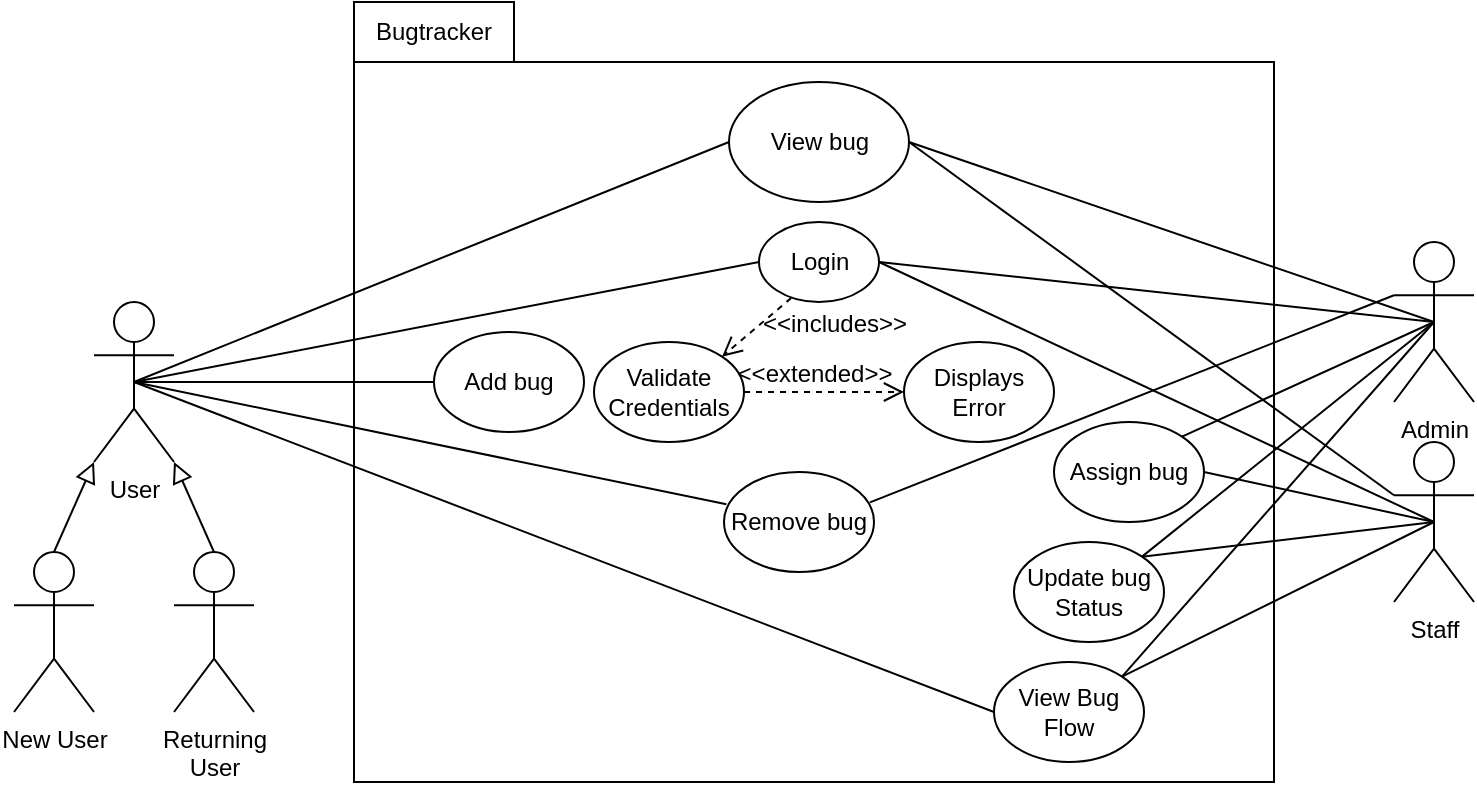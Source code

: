 <mxfile version="14.8.0" type="device"><diagram id="htUOql4fmRfIhIsS9D7E" name="Page-1"><mxGraphModel dx="415" dy="219" grid="1" gridSize="10" guides="1" tooltips="1" connect="1" arrows="1" fold="1" page="1" pageScale="1" pageWidth="850" pageHeight="1100" math="0" shadow="0"><root><mxCell id="0"/><mxCell id="1" parent="0"/><mxCell id="-09R4YyhZi9bOKs-OK6l-1" value="" style="shape=folder;fontStyle=1;tabWidth=80;tabHeight=30;tabPosition=left;html=1;boundedLbl=1;" parent="1" vertex="1"><mxGeometry x="240" y="80" width="460" height="390" as="geometry"/></mxCell><mxCell id="-09R4YyhZi9bOKs-OK6l-2" value="Bugtracker" style="text;html=1;strokeColor=none;fillColor=none;align=center;verticalAlign=middle;whiteSpace=wrap;rounded=0;" parent="1" vertex="1"><mxGeometry x="240" y="80" width="80" height="30" as="geometry"/></mxCell><mxCell id="-09R4YyhZi9bOKs-OK6l-3" value="User" style="shape=umlActor;verticalLabelPosition=bottom;verticalAlign=top;html=1;outlineConnect=0;" parent="1" vertex="1"><mxGeometry x="110" y="230" width="40" height="80" as="geometry"/></mxCell><mxCell id="-09R4YyhZi9bOKs-OK6l-6" value="Admin" style="shape=umlActor;verticalLabelPosition=bottom;verticalAlign=top;html=1;outlineConnect=0;" parent="1" vertex="1"><mxGeometry x="760" y="200" width="40" height="80" as="geometry"/></mxCell><mxCell id="-09R4YyhZi9bOKs-OK6l-9" value="View bug" style="ellipse;whiteSpace=wrap;html=1;" parent="1" vertex="1"><mxGeometry x="427.5" y="120" width="90" height="60" as="geometry"/></mxCell><mxCell id="-09R4YyhZi9bOKs-OK6l-10" value="Add bug" style="ellipse;whiteSpace=wrap;html=1;" parent="1" vertex="1"><mxGeometry x="280" y="245" width="75" height="50" as="geometry"/></mxCell><mxCell id="-09R4YyhZi9bOKs-OK6l-14" value="" style="endArrow=none;html=1;entryX=0;entryY=0.5;entryDx=0;entryDy=0;exitX=0.5;exitY=0.5;exitDx=0;exitDy=0;exitPerimeter=0;" parent="1" source="-09R4YyhZi9bOKs-OK6l-3" target="-09R4YyhZi9bOKs-OK6l-9" edge="1"><mxGeometry width="50" height="50" relative="1" as="geometry"><mxPoint x="95" y="160" as="sourcePoint"/><mxPoint x="390.28" y="100" as="targetPoint"/></mxGeometry></mxCell><mxCell id="-09R4YyhZi9bOKs-OK6l-15" value="" style="endArrow=none;html=1;entryX=0;entryY=0.5;entryDx=0;entryDy=0;exitX=0.5;exitY=0.5;exitDx=0;exitDy=0;exitPerimeter=0;" parent="1" source="-09R4YyhZi9bOKs-OK6l-3" target="-09R4YyhZi9bOKs-OK6l-10" edge="1"><mxGeometry width="50" height="50" relative="1" as="geometry"><mxPoint x="105" y="170" as="sourcePoint"/><mxPoint x="400.28" y="110" as="targetPoint"/></mxGeometry></mxCell><mxCell id="-09R4YyhZi9bOKs-OK6l-16" value="Login" style="ellipse;whiteSpace=wrap;html=1;" parent="1" vertex="1"><mxGeometry x="442.5" y="190" width="60" height="40" as="geometry"/></mxCell><mxCell id="-09R4YyhZi9bOKs-OK6l-19" value="" style="endArrow=none;html=1;entryX=1;entryY=0.5;entryDx=0;entryDy=0;exitX=0.5;exitY=0.5;exitDx=0;exitDy=0;exitPerimeter=0;" parent="1" source="-09R4YyhZi9bOKs-OK6l-6" target="-09R4YyhZi9bOKs-OK6l-9" edge="1"><mxGeometry width="50" height="50" relative="1" as="geometry"><mxPoint x="660" y="160" as="sourcePoint"/><mxPoint x="480.28" y="100" as="targetPoint"/></mxGeometry></mxCell><mxCell id="-09R4YyhZi9bOKs-OK6l-20" value="Remove bug" style="ellipse;whiteSpace=wrap;html=1;" parent="1" vertex="1"><mxGeometry x="425" y="315" width="75" height="50" as="geometry"/></mxCell><mxCell id="-09R4YyhZi9bOKs-OK6l-22" value="" style="endArrow=none;html=1;entryX=0.016;entryY=0.323;entryDx=0;entryDy=0;exitX=0.5;exitY=0.5;exitDx=0;exitDy=0;exitPerimeter=0;entryPerimeter=0;" parent="1" source="-09R4YyhZi9bOKs-OK6l-3" target="-09R4YyhZi9bOKs-OK6l-20" edge="1"><mxGeometry width="50" height="50" relative="1" as="geometry"><mxPoint x="180" y="255" as="sourcePoint"/><mxPoint x="320" y="255" as="targetPoint"/></mxGeometry></mxCell><mxCell id="-09R4YyhZi9bOKs-OK6l-26" value="Assign bug" style="ellipse;whiteSpace=wrap;html=1;" parent="1" vertex="1"><mxGeometry x="590" y="290" width="75" height="50" as="geometry"/></mxCell><mxCell id="-09R4YyhZi9bOKs-OK6l-28" value="Update bug&lt;br&gt;Status" style="ellipse;whiteSpace=wrap;html=1;" parent="1" vertex="1"><mxGeometry x="570" y="350" width="75" height="50" as="geometry"/></mxCell><mxCell id="-09R4YyhZi9bOKs-OK6l-32" value="" style="endArrow=none;html=1;entryX=1;entryY=0;entryDx=0;entryDy=0;exitX=0.5;exitY=0.5;exitDx=0;exitDy=0;exitPerimeter=0;" parent="1" source="-09R4YyhZi9bOKs-OK6l-6" target="-09R4YyhZi9bOKs-OK6l-26" edge="1"><mxGeometry width="50" height="50" relative="1" as="geometry"><mxPoint x="680" y="260" as="sourcePoint"/><mxPoint x="480" y="170" as="targetPoint"/></mxGeometry></mxCell><mxCell id="-09R4YyhZi9bOKs-OK6l-33" value="" style="endArrow=none;html=1;entryX=1;entryY=0;entryDx=0;entryDy=0;exitX=0.5;exitY=0.5;exitDx=0;exitDy=0;exitPerimeter=0;" parent="1" source="-09R4YyhZi9bOKs-OK6l-6" target="-09R4YyhZi9bOKs-OK6l-28" edge="1"><mxGeometry width="50" height="50" relative="1" as="geometry"><mxPoint x="680" y="260" as="sourcePoint"/><mxPoint x="560" y="250" as="targetPoint"/></mxGeometry></mxCell><mxCell id="-09R4YyhZi9bOKs-OK6l-35" value="" style="endArrow=none;html=1;entryX=1;entryY=0.5;entryDx=0;entryDy=0;exitX=0.5;exitY=0.5;exitDx=0;exitDy=0;exitPerimeter=0;" parent="1" source="-09R4YyhZi9bOKs-OK6l-6" target="-09R4YyhZi9bOKs-OK6l-16" edge="1"><mxGeometry width="50" height="50" relative="1" as="geometry"><mxPoint x="730" y="330" as="sourcePoint"/><mxPoint x="600" y="320" as="targetPoint"/></mxGeometry></mxCell><mxCell id="-09R4YyhZi9bOKs-OK6l-36" value="" style="endArrow=none;html=1;entryX=0;entryY=0.5;entryDx=0;entryDy=0;exitX=0.5;exitY=0.5;exitDx=0;exitDy=0;exitPerimeter=0;" parent="1" source="-09R4YyhZi9bOKs-OK6l-3" target="-09R4YyhZi9bOKs-OK6l-16" edge="1"><mxGeometry width="50" height="50" relative="1" as="geometry"><mxPoint x="150" y="245" as="sourcePoint"/><mxPoint x="280" y="290" as="targetPoint"/></mxGeometry></mxCell><mxCell id="-09R4YyhZi9bOKs-OK6l-37" value="Validate&lt;br&gt;Credentials" style="ellipse;whiteSpace=wrap;html=1;" parent="1" vertex="1"><mxGeometry x="360" y="250" width="75" height="50" as="geometry"/></mxCell><mxCell id="-09R4YyhZi9bOKs-OK6l-38" value="Displays Error" style="ellipse;whiteSpace=wrap;html=1;" parent="1" vertex="1"><mxGeometry x="515" y="250" width="75" height="50" as="geometry"/></mxCell><mxCell id="-09R4YyhZi9bOKs-OK6l-39" value="&lt;font style=&quot;font-size: 12px;&quot;&gt;&amp;lt;&amp;lt;includes&amp;gt;&amp;gt;&lt;/font&gt;" style="endArrow=open;startArrow=none;endFill=0;startFill=0;endSize=8;html=1;verticalAlign=bottom;dashed=1;labelBackgroundColor=none;exitX=0.268;exitY=0.95;exitDx=0;exitDy=0;entryX=1;entryY=0;entryDx=0;entryDy=0;exitPerimeter=0;fontSize=12;" parent="1" source="-09R4YyhZi9bOKs-OK6l-16" target="-09R4YyhZi9bOKs-OK6l-37" edge="1"><mxGeometry x="-1" y="31" width="160" relative="1" as="geometry"><mxPoint x="330" y="300" as="sourcePoint"/><mxPoint x="490" y="300" as="targetPoint"/><mxPoint x="1" y="-2" as="offset"/></mxGeometry></mxCell><mxCell id="-09R4YyhZi9bOKs-OK6l-41" value="Returning&lt;br&gt;User" style="shape=umlActor;verticalLabelPosition=bottom;verticalAlign=top;html=1;outlineConnect=0;" parent="1" vertex="1"><mxGeometry x="150" y="355" width="40" height="80" as="geometry"/></mxCell><mxCell id="-09R4YyhZi9bOKs-OK6l-42" value="New User" style="shape=umlActor;verticalLabelPosition=bottom;verticalAlign=top;html=1;outlineConnect=0;" parent="1" vertex="1"><mxGeometry x="70" y="355" width="40" height="80" as="geometry"/></mxCell><mxCell id="-09R4YyhZi9bOKs-OK6l-51" value="" style="endArrow=block;html=1;rounded=0;align=center;verticalAlign=bottom;endFill=0;labelBackgroundColor=none;endSize=8;exitX=0.5;exitY=0;exitDx=0;exitDy=0;exitPerimeter=0;entryX=0;entryY=1;entryDx=0;entryDy=0;entryPerimeter=0;" parent="1" source="-09R4YyhZi9bOKs-OK6l-42" target="-09R4YyhZi9bOKs-OK6l-3" edge="1"><mxGeometry relative="1" as="geometry"><mxPoint x="350" y="345" as="sourcePoint"/><mxPoint x="510" y="345" as="targetPoint"/></mxGeometry></mxCell><mxCell id="-09R4YyhZi9bOKs-OK6l-52" value="" style="resizable=0;html=1;align=center;verticalAlign=top;labelBackgroundColor=none;" parent="-09R4YyhZi9bOKs-OK6l-51" connectable="0" vertex="1"><mxGeometry relative="1" as="geometry"/></mxCell><mxCell id="-09R4YyhZi9bOKs-OK6l-53" value="" style="endArrow=block;html=1;rounded=0;align=center;verticalAlign=bottom;endFill=0;labelBackgroundColor=none;endSize=8;exitX=0.5;exitY=0;exitDx=0;exitDy=0;exitPerimeter=0;entryX=1;entryY=1;entryDx=0;entryDy=0;entryPerimeter=0;" parent="1" source="-09R4YyhZi9bOKs-OK6l-41" target="-09R4YyhZi9bOKs-OK6l-3" edge="1"><mxGeometry relative="1" as="geometry"><mxPoint x="100" y="385" as="sourcePoint"/><mxPoint x="122.222" y="335" as="targetPoint"/></mxGeometry></mxCell><mxCell id="-09R4YyhZi9bOKs-OK6l-54" value="" style="resizable=0;html=1;align=center;verticalAlign=top;labelBackgroundColor=none;" parent="-09R4YyhZi9bOKs-OK6l-53" connectable="0" vertex="1"><mxGeometry relative="1" as="geometry"/></mxCell><mxCell id="FVWjczqrurYDu4uLLO4q-3" value="Staff" style="shape=umlActor;verticalLabelPosition=bottom;verticalAlign=top;html=1;outlineConnect=0;" parent="1" vertex="1"><mxGeometry x="760" y="300" width="40" height="80" as="geometry"/></mxCell><mxCell id="FVWjczqrurYDu4uLLO4q-4" value="View Bug Flow" style="ellipse;whiteSpace=wrap;html=1;" parent="1" vertex="1"><mxGeometry x="560" y="410" width="75" height="50" as="geometry"/></mxCell><mxCell id="FVWjczqrurYDu4uLLO4q-5" value="" style="endArrow=none;html=1;entryX=1;entryY=0;entryDx=0;entryDy=0;exitX=0.5;exitY=0.5;exitDx=0;exitDy=0;exitPerimeter=0;" parent="1" source="-09R4YyhZi9bOKs-OK6l-6" target="FVWjczqrurYDu4uLLO4q-4" edge="1"><mxGeometry width="50" height="50" relative="1" as="geometry"><mxPoint x="730" y="240" as="sourcePoint"/><mxPoint x="574.017" y="357.322" as="targetPoint"/></mxGeometry></mxCell><mxCell id="FVWjczqrurYDu4uLLO4q-6" value="" style="endArrow=none;html=1;entryX=1;entryY=0;entryDx=0;entryDy=0;exitX=0.5;exitY=0.5;exitDx=0;exitDy=0;exitPerimeter=0;" parent="1" source="FVWjczqrurYDu4uLLO4q-3" target="FVWjczqrurYDu4uLLO4q-4" edge="1"><mxGeometry width="50" height="50" relative="1" as="geometry"><mxPoint x="730" y="240" as="sourcePoint"/><mxPoint x="574.017" y="417.322" as="targetPoint"/></mxGeometry></mxCell><mxCell id="FVWjczqrurYDu4uLLO4q-8" value="" style="endArrow=none;html=1;entryX=1;entryY=0.5;entryDx=0;entryDy=0;exitX=0;exitY=0.333;exitDx=0;exitDy=0;exitPerimeter=0;" parent="1" source="FVWjczqrurYDu4uLLO4q-3" target="-09R4YyhZi9bOKs-OK6l-9" edge="1"><mxGeometry width="50" height="50" relative="1" as="geometry"><mxPoint x="750" y="260" as="sourcePoint"/><mxPoint x="594.017" y="437.322" as="targetPoint"/></mxGeometry></mxCell><mxCell id="FVWjczqrurYDu4uLLO4q-10" value="" style="endArrow=none;html=1;entryX=1;entryY=0.5;entryDx=0;entryDy=0;exitX=0.5;exitY=0.5;exitDx=0;exitDy=0;exitPerimeter=0;" parent="1" source="FVWjczqrurYDu4uLLO4q-3" target="-09R4YyhZi9bOKs-OK6l-16" edge="1"><mxGeometry width="50" height="50" relative="1" as="geometry"><mxPoint x="800" y="170" as="sourcePoint"/><mxPoint x="465.28" y="220" as="targetPoint"/></mxGeometry></mxCell><mxCell id="FVWjczqrurYDu4uLLO4q-11" value="" style="endArrow=none;html=1;entryX=1;entryY=0.5;entryDx=0;entryDy=0;exitX=0.5;exitY=0.5;exitDx=0;exitDy=0;exitPerimeter=0;" parent="1" source="FVWjczqrurYDu4uLLO4q-3" target="-09R4YyhZi9bOKs-OK6l-26" edge="1"><mxGeometry width="50" height="50" relative="1" as="geometry"><mxPoint x="800" y="270" as="sourcePoint"/><mxPoint x="685" y="425.0" as="targetPoint"/></mxGeometry></mxCell><mxCell id="FVWjczqrurYDu4uLLO4q-13" value="" style="endArrow=none;html=1;entryX=0;entryY=0.5;entryDx=0;entryDy=0;exitX=0.5;exitY=0.5;exitDx=0;exitDy=0;exitPerimeter=0;" parent="1" source="-09R4YyhZi9bOKs-OK6l-3" target="FVWjczqrurYDu4uLLO4q-4" edge="1"><mxGeometry width="50" height="50" relative="1" as="geometry"><mxPoint x="140" y="295" as="sourcePoint"/><mxPoint x="270.0" y="375" as="targetPoint"/></mxGeometry></mxCell><mxCell id="ziejeEV7vy1O_SJKDLVi-1" value="" style="endArrow=none;html=1;entryX=1;entryY=0;entryDx=0;entryDy=0;exitX=0.5;exitY=0.5;exitDx=0;exitDy=0;exitPerimeter=0;" parent="1" source="FVWjczqrurYDu4uLLO4q-3" target="-09R4YyhZi9bOKs-OK6l-28" edge="1"><mxGeometry width="50" height="50" relative="1" as="geometry"><mxPoint x="790" y="350" as="sourcePoint"/><mxPoint x="653.838" y="427.204" as="targetPoint"/></mxGeometry></mxCell><mxCell id="gGxmi9Z8h6HviI-WWn6o-1" value="" style="endArrow=none;html=1;entryX=0.973;entryY=0.304;entryDx=0;entryDy=0;exitX=0;exitY=0.333;exitDx=0;exitDy=0;exitPerimeter=0;entryPerimeter=0;" parent="1" source="-09R4YyhZi9bOKs-OK6l-6" target="-09R4YyhZi9bOKs-OK6l-20" edge="1"><mxGeometry width="50" height="50" relative="1" as="geometry"><mxPoint x="140" y="280" as="sourcePoint"/><mxPoint x="321.2" y="396.15" as="targetPoint"/></mxGeometry></mxCell><mxCell id="x6FL6CFEfEG9lPSTasgH-1" value="&lt;font style=&quot;font-size: 12px;&quot;&gt;&amp;lt;&amp;lt;extended&amp;gt;&amp;gt;&lt;/font&gt;" style="endArrow=open;startArrow=none;endFill=0;startFill=0;endSize=8;html=1;verticalAlign=bottom;dashed=1;labelBackgroundColor=none;exitX=1;exitY=0.5;exitDx=0;exitDy=0;entryX=0;entryY=0.5;entryDx=0;entryDy=0;fontSize=12;" edge="1" parent="1" source="-09R4YyhZi9bOKs-OK6l-37" target="-09R4YyhZi9bOKs-OK6l-38"><mxGeometry x="-0.125" width="160" relative="1" as="geometry"><mxPoint x="468.58" y="238" as="sourcePoint"/><mxPoint x="453.838" y="267.204" as="targetPoint"/><mxPoint as="offset"/></mxGeometry></mxCell></root></mxGraphModel></diagram></mxfile>